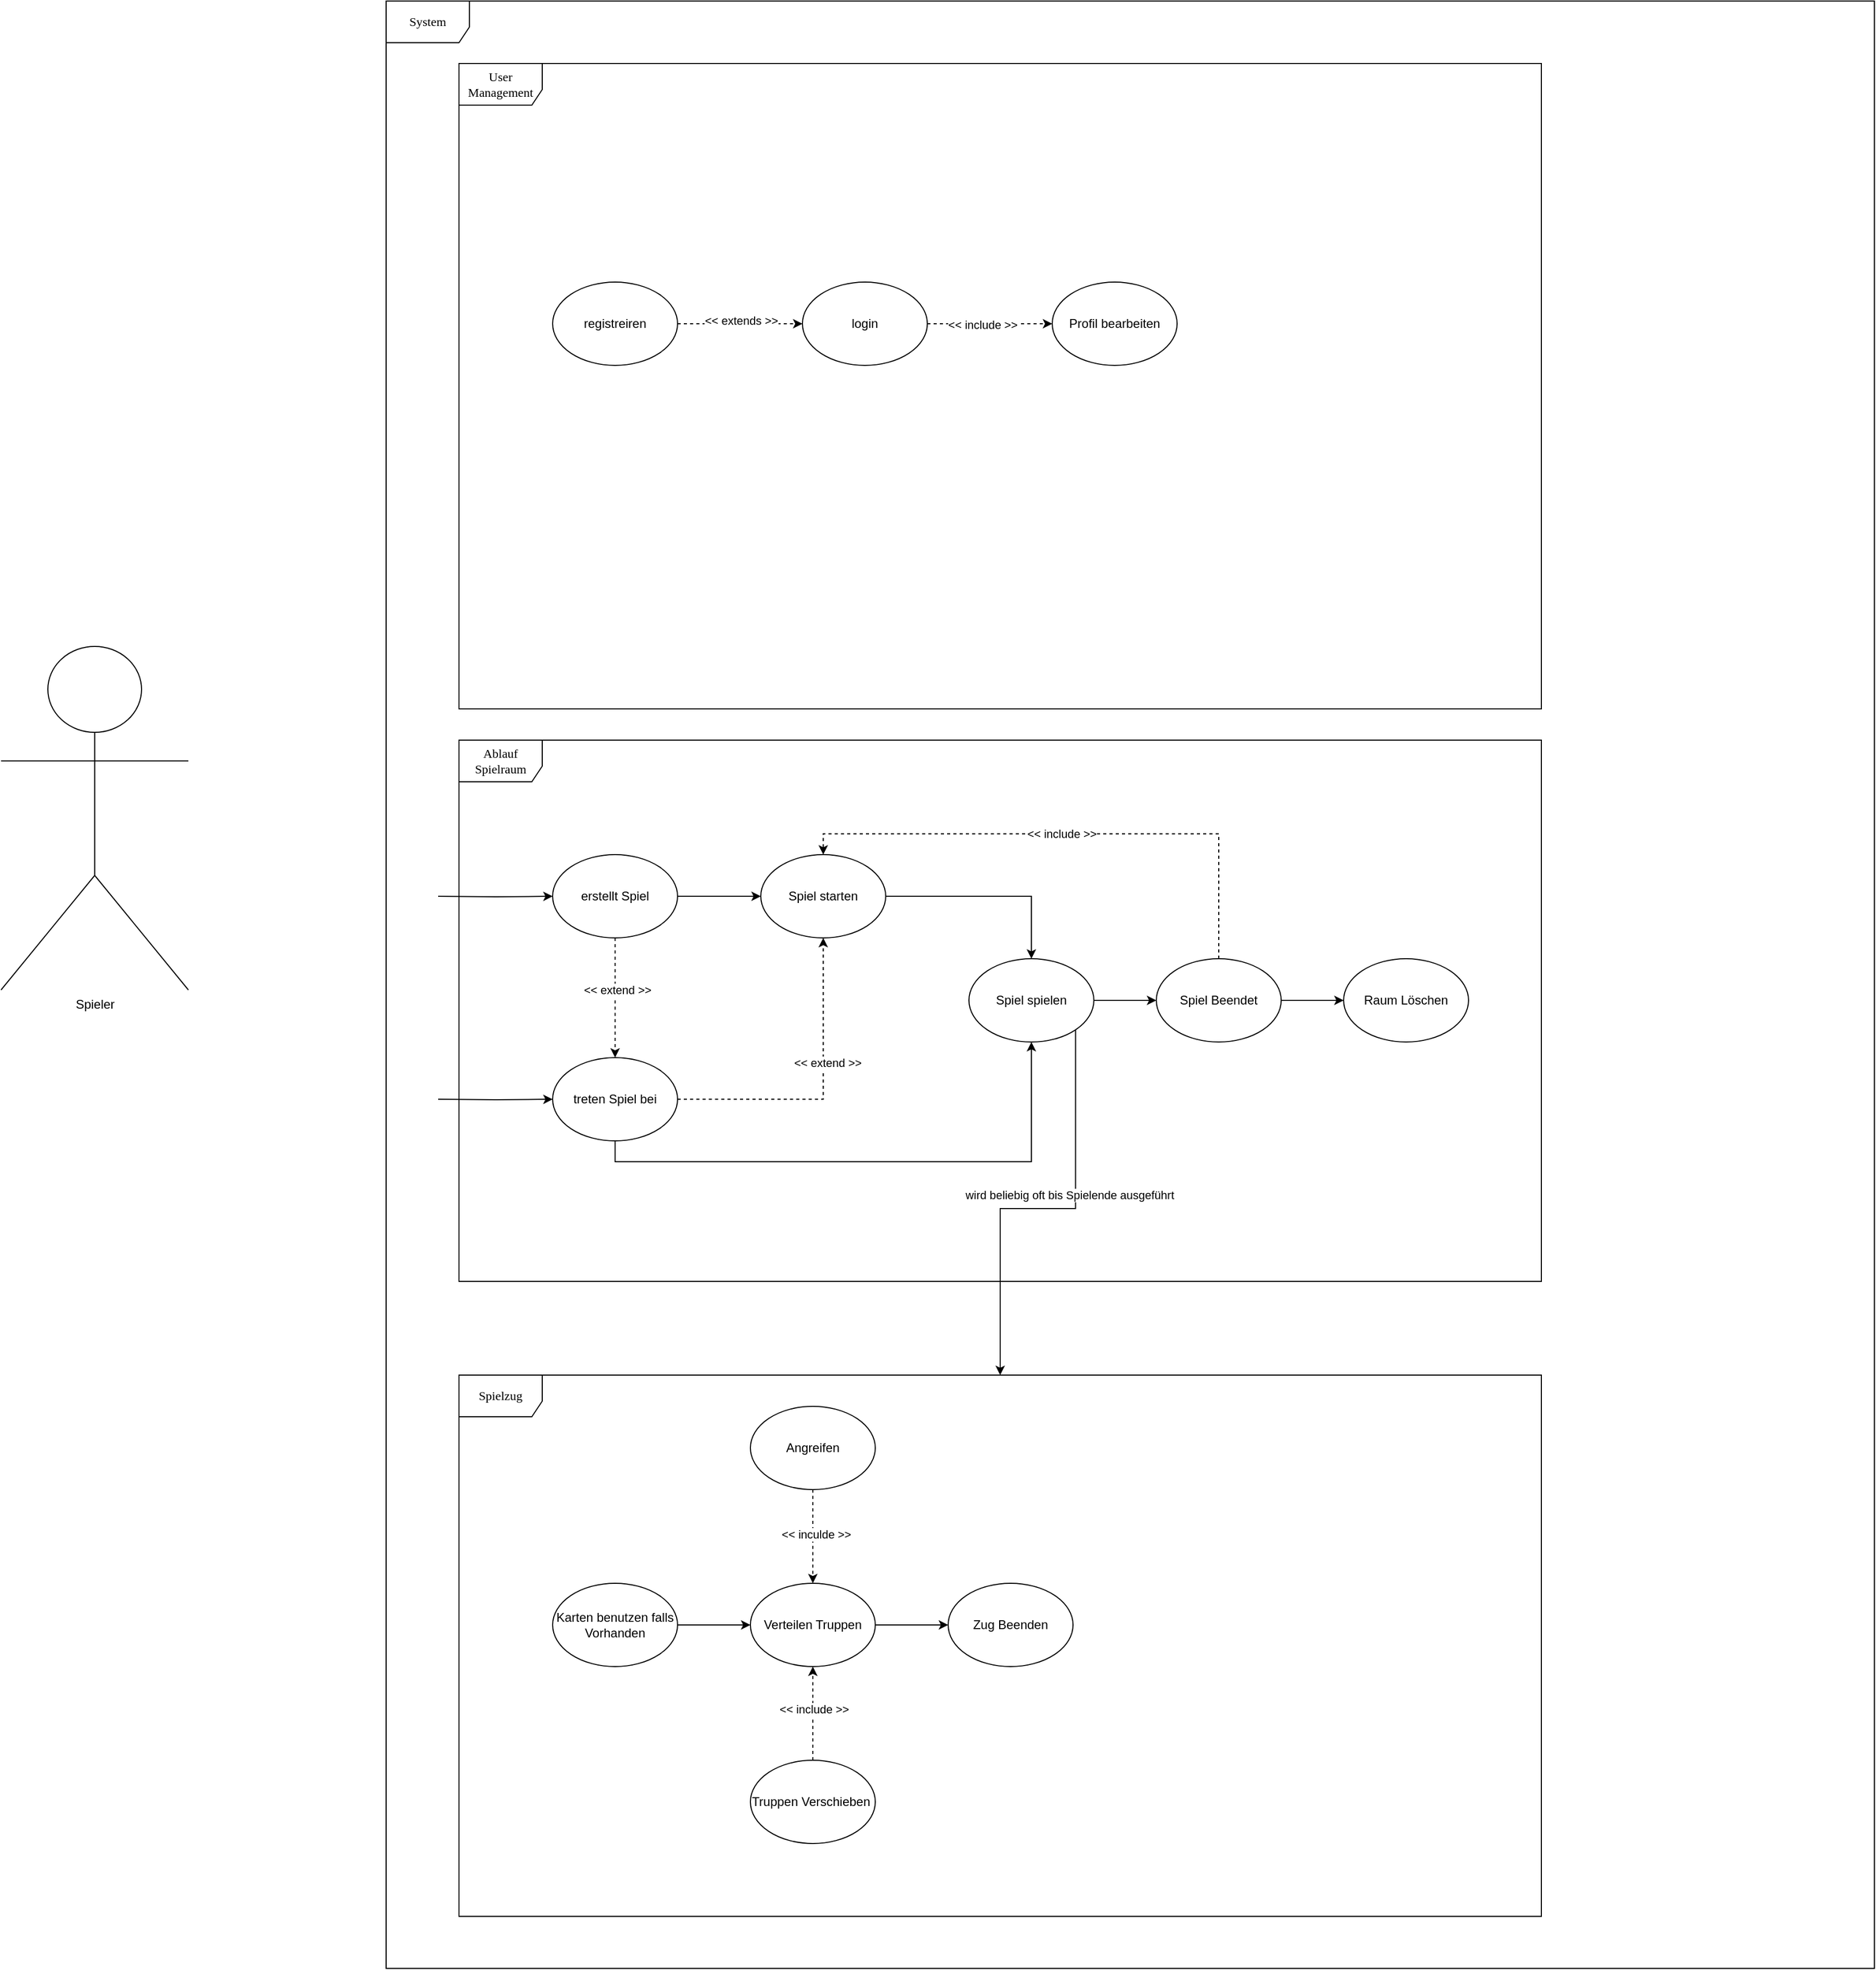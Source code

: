 <mxfile version="28.2.6">
  <diagram name="Page-1" id="58cdce13-f638-feb5-8d6f-7d28b1aa9fa0">
    <mxGraphModel dx="3280" dy="1513" grid="1" gridSize="10" guides="1" tooltips="1" connect="1" arrows="1" fold="1" page="1" pageScale="1" pageWidth="1100" pageHeight="850" background="none" math="0" shadow="0">
      <root>
        <mxCell id="0" />
        <mxCell id="1" parent="0" />
        <mxCell id="a6ub64IX7jiLTefBfmLX-2" value="System" style="shape=umlFrame;whiteSpace=wrap;html=1;rounded=1;shadow=0;comic=0;labelBackgroundColor=none;strokeWidth=1;fontFamily=Verdana;fontSize=12;align=center;width=80;height=40;" vertex="1" parent="1">
          <mxGeometry x="-1000" y="-700" width="1430" height="1890" as="geometry" />
        </mxCell>
        <mxCell id="a6ub64IX7jiLTefBfmLX-3" value="User Management" style="shape=umlFrame;whiteSpace=wrap;html=1;rounded=1;shadow=0;comic=0;labelBackgroundColor=none;strokeWidth=1;fontFamily=Verdana;fontSize=12;align=center;width=80;height=40;" vertex="1" parent="1">
          <mxGeometry x="-930" y="-640" width="1040" height="620" as="geometry" />
        </mxCell>
        <mxCell id="2a3bc250acf0617d-8" value="Ablauf Spielraum" style="shape=umlFrame;whiteSpace=wrap;html=1;rounded=1;shadow=0;comic=0;labelBackgroundColor=none;strokeWidth=1;fontFamily=Verdana;fontSize=12;align=center;width=80;height=40;" parent="1" vertex="1">
          <mxGeometry x="-930" y="10" width="1040" height="520" as="geometry" />
        </mxCell>
        <mxCell id="WiuhCy6aGCA2IpkEdTE1-57" style="edgeStyle=orthogonalEdgeStyle;rounded=0;orthogonalLoop=1;jettySize=auto;html=1;" parent="1" target="WiuhCy6aGCA2IpkEdTE1-18" edge="1">
          <mxGeometry relative="1" as="geometry">
            <mxPoint x="-950.0" y="160" as="sourcePoint" />
          </mxGeometry>
        </mxCell>
        <mxCell id="WiuhCy6aGCA2IpkEdTE1-59" style="edgeStyle=orthogonalEdgeStyle;rounded=0;orthogonalLoop=1;jettySize=auto;html=1;" parent="1" target="WiuhCy6aGCA2IpkEdTE1-20" edge="1">
          <mxGeometry relative="1" as="geometry">
            <mxPoint x="-950.0" y="355" as="sourcePoint" />
          </mxGeometry>
        </mxCell>
        <mxCell id="WiuhCy6aGCA2IpkEdTE1-27" style="edgeStyle=orthogonalEdgeStyle;rounded=0;orthogonalLoop=1;jettySize=auto;html=1;entryX=0.5;entryY=0;entryDx=0;entryDy=0;dashed=1;" parent="1" source="WiuhCy6aGCA2IpkEdTE1-18" target="WiuhCy6aGCA2IpkEdTE1-20" edge="1">
          <mxGeometry relative="1" as="geometry" />
        </mxCell>
        <mxCell id="WiuhCy6aGCA2IpkEdTE1-28" value="&amp;lt;&amp;lt; extend &amp;gt;&amp;gt;" style="edgeLabel;html=1;align=center;verticalAlign=middle;resizable=0;points=[];" parent="WiuhCy6aGCA2IpkEdTE1-27" vertex="1" connectable="0">
          <mxGeometry x="-0.132" y="2" relative="1" as="geometry">
            <mxPoint as="offset" />
          </mxGeometry>
        </mxCell>
        <mxCell id="WiuhCy6aGCA2IpkEdTE1-29" style="edgeStyle=orthogonalEdgeStyle;rounded=0;orthogonalLoop=1;jettySize=auto;html=1;exitX=1;exitY=0.5;exitDx=0;exitDy=0;entryX=0;entryY=0.5;entryDx=0;entryDy=0;" parent="1" source="WiuhCy6aGCA2IpkEdTE1-18" target="WiuhCy6aGCA2IpkEdTE1-22" edge="1">
          <mxGeometry relative="1" as="geometry" />
        </mxCell>
        <mxCell id="WiuhCy6aGCA2IpkEdTE1-18" value="erstellt Spiel" style="ellipse;whiteSpace=wrap;html=1;" parent="1" vertex="1">
          <mxGeometry x="-840" y="120" width="120" height="80" as="geometry" />
        </mxCell>
        <mxCell id="WiuhCy6aGCA2IpkEdTE1-30" style="edgeStyle=orthogonalEdgeStyle;rounded=0;orthogonalLoop=1;jettySize=auto;html=1;exitX=1;exitY=0.5;exitDx=0;exitDy=0;entryX=0.5;entryY=1;entryDx=0;entryDy=0;dashed=1;" parent="1" source="WiuhCy6aGCA2IpkEdTE1-20" target="WiuhCy6aGCA2IpkEdTE1-22" edge="1">
          <mxGeometry relative="1" as="geometry" />
        </mxCell>
        <mxCell id="WiuhCy6aGCA2IpkEdTE1-31" value="&amp;lt;&amp;lt; extend &amp;gt;&amp;gt;" style="edgeLabel;html=1;align=center;verticalAlign=middle;resizable=0;points=[];" parent="WiuhCy6aGCA2IpkEdTE1-30" vertex="1" connectable="0">
          <mxGeometry x="0.187" y="-4" relative="1" as="geometry">
            <mxPoint as="offset" />
          </mxGeometry>
        </mxCell>
        <mxCell id="WiuhCy6aGCA2IpkEdTE1-33" style="edgeStyle=orthogonalEdgeStyle;rounded=0;orthogonalLoop=1;jettySize=auto;html=1;exitX=0.5;exitY=1;exitDx=0;exitDy=0;entryX=0.5;entryY=1;entryDx=0;entryDy=0;" parent="1" source="WiuhCy6aGCA2IpkEdTE1-20" target="WiuhCy6aGCA2IpkEdTE1-32" edge="1">
          <mxGeometry relative="1" as="geometry" />
        </mxCell>
        <mxCell id="WiuhCy6aGCA2IpkEdTE1-20" value="treten Spiel bei" style="ellipse;whiteSpace=wrap;html=1;" parent="1" vertex="1">
          <mxGeometry x="-840" y="315" width="120" height="80" as="geometry" />
        </mxCell>
        <mxCell id="WiuhCy6aGCA2IpkEdTE1-34" style="edgeStyle=orthogonalEdgeStyle;rounded=0;orthogonalLoop=1;jettySize=auto;html=1;entryX=0.5;entryY=0;entryDx=0;entryDy=0;" parent="1" source="WiuhCy6aGCA2IpkEdTE1-22" target="WiuhCy6aGCA2IpkEdTE1-32" edge="1">
          <mxGeometry relative="1" as="geometry" />
        </mxCell>
        <mxCell id="WiuhCy6aGCA2IpkEdTE1-22" value="Spiel starten" style="ellipse;whiteSpace=wrap;html=1;" parent="1" vertex="1">
          <mxGeometry x="-640" y="120" width="120" height="80" as="geometry" />
        </mxCell>
        <mxCell id="WiuhCy6aGCA2IpkEdTE1-36" style="edgeStyle=orthogonalEdgeStyle;rounded=0;orthogonalLoop=1;jettySize=auto;html=1;exitX=1;exitY=0.5;exitDx=0;exitDy=0;entryX=0;entryY=0.5;entryDx=0;entryDy=0;" parent="1" source="WiuhCy6aGCA2IpkEdTE1-32" target="WiuhCy6aGCA2IpkEdTE1-35" edge="1">
          <mxGeometry relative="1" as="geometry" />
        </mxCell>
        <mxCell id="29csuXruxrDRJ8K2tKsN-2" style="edgeStyle=orthogonalEdgeStyle;rounded=0;orthogonalLoop=1;jettySize=auto;html=1;exitX=1;exitY=1;exitDx=0;exitDy=0;" parent="1" source="WiuhCy6aGCA2IpkEdTE1-32" target="WiuhCy6aGCA2IpkEdTE1-41" edge="1">
          <mxGeometry relative="1" as="geometry" />
        </mxCell>
        <mxCell id="29csuXruxrDRJ8K2tKsN-4" value="wird beliebig oft bis Spielende ausgeführt&amp;nbsp;" style="edgeLabel;html=1;align=center;verticalAlign=middle;resizable=0;points=[];" parent="29csuXruxrDRJ8K2tKsN-2" vertex="1" connectable="0">
          <mxGeometry x="-0.215" y="-5" relative="1" as="geometry">
            <mxPoint as="offset" />
          </mxGeometry>
        </mxCell>
        <mxCell id="WiuhCy6aGCA2IpkEdTE1-32" value="Spiel spielen" style="ellipse;whiteSpace=wrap;html=1;" parent="1" vertex="1">
          <mxGeometry x="-440" y="220" width="120" height="80" as="geometry" />
        </mxCell>
        <mxCell id="WiuhCy6aGCA2IpkEdTE1-37" style="edgeStyle=orthogonalEdgeStyle;rounded=0;orthogonalLoop=1;jettySize=auto;html=1;exitX=0.5;exitY=0;exitDx=0;exitDy=0;entryX=0.5;entryY=0;entryDx=0;entryDy=0;dashed=1;" parent="1" source="WiuhCy6aGCA2IpkEdTE1-35" target="WiuhCy6aGCA2IpkEdTE1-22" edge="1">
          <mxGeometry relative="1" as="geometry" />
        </mxCell>
        <mxCell id="WiuhCy6aGCA2IpkEdTE1-38" value="&amp;lt;&amp;lt; include &amp;gt;&amp;gt;" style="edgeLabel;html=1;align=center;verticalAlign=middle;resizable=0;points=[];" parent="WiuhCy6aGCA2IpkEdTE1-37" vertex="1" connectable="0">
          <mxGeometry x="0.042" relative="1" as="geometry">
            <mxPoint as="offset" />
          </mxGeometry>
        </mxCell>
        <mxCell id="WiuhCy6aGCA2IpkEdTE1-40" style="edgeStyle=orthogonalEdgeStyle;rounded=0;orthogonalLoop=1;jettySize=auto;html=1;exitX=1;exitY=0.5;exitDx=0;exitDy=0;entryX=0;entryY=0.5;entryDx=0;entryDy=0;" parent="1" source="WiuhCy6aGCA2IpkEdTE1-35" target="WiuhCy6aGCA2IpkEdTE1-39" edge="1">
          <mxGeometry relative="1" as="geometry" />
        </mxCell>
        <mxCell id="WiuhCy6aGCA2IpkEdTE1-35" value="Spiel Beendet" style="ellipse;whiteSpace=wrap;html=1;" parent="1" vertex="1">
          <mxGeometry x="-260" y="220" width="120" height="80" as="geometry" />
        </mxCell>
        <mxCell id="WiuhCy6aGCA2IpkEdTE1-39" value="Raum Löschen" style="ellipse;whiteSpace=wrap;html=1;" parent="1" vertex="1">
          <mxGeometry x="-80" y="220" width="120" height="80" as="geometry" />
        </mxCell>
        <mxCell id="WiuhCy6aGCA2IpkEdTE1-41" value="Spielzug" style="shape=umlFrame;whiteSpace=wrap;html=1;rounded=1;shadow=0;comic=0;labelBackgroundColor=none;strokeWidth=1;fontFamily=Verdana;fontSize=12;align=center;width=80;height=40;" parent="1" vertex="1">
          <mxGeometry x="-930" y="620" width="1040" height="520" as="geometry" />
        </mxCell>
        <mxCell id="WiuhCy6aGCA2IpkEdTE1-42" value="Spieler" style="shape=umlActor;verticalLabelPosition=bottom;verticalAlign=top;html=1;" parent="1" vertex="1">
          <mxGeometry x="-1370" y="-80" width="180" height="330" as="geometry" />
        </mxCell>
        <mxCell id="WiuhCy6aGCA2IpkEdTE1-46" style="edgeStyle=orthogonalEdgeStyle;rounded=0;orthogonalLoop=1;jettySize=auto;html=1;exitX=1;exitY=0.5;exitDx=0;exitDy=0;" parent="1" source="WiuhCy6aGCA2IpkEdTE1-43" target="WiuhCy6aGCA2IpkEdTE1-45" edge="1">
          <mxGeometry relative="1" as="geometry" />
        </mxCell>
        <mxCell id="WiuhCy6aGCA2IpkEdTE1-43" value="Karten benutzen falls Vorhanden" style="ellipse;whiteSpace=wrap;html=1;" parent="1" vertex="1">
          <mxGeometry x="-840" y="820" width="120" height="80" as="geometry" />
        </mxCell>
        <mxCell id="WiuhCy6aGCA2IpkEdTE1-48" style="edgeStyle=orthogonalEdgeStyle;rounded=0;orthogonalLoop=1;jettySize=auto;html=1;exitX=1;exitY=0.5;exitDx=0;exitDy=0;entryX=0;entryY=0.5;entryDx=0;entryDy=0;" parent="1" source="WiuhCy6aGCA2IpkEdTE1-45" target="WiuhCy6aGCA2IpkEdTE1-47" edge="1">
          <mxGeometry relative="1" as="geometry" />
        </mxCell>
        <mxCell id="WiuhCy6aGCA2IpkEdTE1-45" value="Verteilen Truppen" style="ellipse;whiteSpace=wrap;html=1;" parent="1" vertex="1">
          <mxGeometry x="-650" y="820" width="120" height="80" as="geometry" />
        </mxCell>
        <mxCell id="WiuhCy6aGCA2IpkEdTE1-47" value="Zug Beenden" style="ellipse;whiteSpace=wrap;html=1;" parent="1" vertex="1">
          <mxGeometry x="-460" y="820" width="120" height="80" as="geometry" />
        </mxCell>
        <mxCell id="WiuhCy6aGCA2IpkEdTE1-52" style="edgeStyle=orthogonalEdgeStyle;rounded=0;orthogonalLoop=1;jettySize=auto;html=1;entryX=0.5;entryY=1;entryDx=0;entryDy=0;dashed=1;" parent="1" source="WiuhCy6aGCA2IpkEdTE1-49" target="WiuhCy6aGCA2IpkEdTE1-45" edge="1">
          <mxGeometry relative="1" as="geometry" />
        </mxCell>
        <mxCell id="WiuhCy6aGCA2IpkEdTE1-56" value="&amp;lt;&amp;lt; include &amp;gt;&amp;gt;" style="edgeLabel;html=1;align=center;verticalAlign=middle;resizable=0;points=[];" parent="WiuhCy6aGCA2IpkEdTE1-52" vertex="1" connectable="0">
          <mxGeometry x="0.09" y="-1" relative="1" as="geometry">
            <mxPoint as="offset" />
          </mxGeometry>
        </mxCell>
        <mxCell id="WiuhCy6aGCA2IpkEdTE1-49" value="Truppen Verschieben&amp;nbsp;" style="ellipse;whiteSpace=wrap;html=1;" parent="1" vertex="1">
          <mxGeometry x="-650" y="990" width="120" height="80" as="geometry" />
        </mxCell>
        <mxCell id="WiuhCy6aGCA2IpkEdTE1-53" style="edgeStyle=orthogonalEdgeStyle;rounded=0;orthogonalLoop=1;jettySize=auto;html=1;exitX=0.5;exitY=1;exitDx=0;exitDy=0;dashed=1;" parent="1" source="WiuhCy6aGCA2IpkEdTE1-50" edge="1">
          <mxGeometry relative="1" as="geometry">
            <mxPoint x="-590" y="820" as="targetPoint" />
          </mxGeometry>
        </mxCell>
        <mxCell id="WiuhCy6aGCA2IpkEdTE1-54" value="&amp;lt;&amp;lt; inculde &amp;gt;&amp;gt;" style="edgeLabel;html=1;align=center;verticalAlign=middle;resizable=0;points=[];" parent="WiuhCy6aGCA2IpkEdTE1-53" vertex="1" connectable="0">
          <mxGeometry x="-0.055" y="3" relative="1" as="geometry">
            <mxPoint as="offset" />
          </mxGeometry>
        </mxCell>
        <mxCell id="WiuhCy6aGCA2IpkEdTE1-50" value="Angreifen" style="ellipse;whiteSpace=wrap;html=1;" parent="1" vertex="1">
          <mxGeometry x="-650" y="650" width="120" height="80" as="geometry" />
        </mxCell>
        <mxCell id="a6ub64IX7jiLTefBfmLX-15" style="edgeStyle=orthogonalEdgeStyle;rounded=0;orthogonalLoop=1;jettySize=auto;html=1;exitX=1;exitY=0.5;exitDx=0;exitDy=0;entryX=0;entryY=0.5;entryDx=0;entryDy=0;dashed=1;" edge="1" parent="1" source="a6ub64IX7jiLTefBfmLX-6" target="a6ub64IX7jiLTefBfmLX-9">
          <mxGeometry relative="1" as="geometry" />
        </mxCell>
        <mxCell id="a6ub64IX7jiLTefBfmLX-20" value="&amp;lt;&amp;lt; extends &amp;gt;&amp;gt;" style="edgeLabel;html=1;align=center;verticalAlign=middle;resizable=0;points=[];" vertex="1" connectable="0" parent="a6ub64IX7jiLTefBfmLX-15">
          <mxGeometry x="0.008" y="3" relative="1" as="geometry">
            <mxPoint as="offset" />
          </mxGeometry>
        </mxCell>
        <mxCell id="a6ub64IX7jiLTefBfmLX-6" value="registreiren" style="ellipse;whiteSpace=wrap;html=1;" vertex="1" parent="1">
          <mxGeometry x="-840" y="-430" width="120" height="80" as="geometry" />
        </mxCell>
        <mxCell id="a6ub64IX7jiLTefBfmLX-12" style="edgeStyle=orthogonalEdgeStyle;rounded=0;orthogonalLoop=1;jettySize=auto;html=1;exitX=1;exitY=0.5;exitDx=0;exitDy=0;entryX=0;entryY=0.5;entryDx=0;entryDy=0;dashed=1;align=right;" edge="1" parent="1" source="a6ub64IX7jiLTefBfmLX-9" target="a6ub64IX7jiLTefBfmLX-10">
          <mxGeometry relative="1" as="geometry" />
        </mxCell>
        <mxCell id="a6ub64IX7jiLTefBfmLX-19" value="&amp;lt;&amp;lt; include &amp;gt;&amp;gt;" style="edgeLabel;html=1;align=center;verticalAlign=middle;resizable=0;points=[];" vertex="1" connectable="0" parent="a6ub64IX7jiLTefBfmLX-12">
          <mxGeometry x="-0.128" y="-1" relative="1" as="geometry">
            <mxPoint as="offset" />
          </mxGeometry>
        </mxCell>
        <mxCell id="a6ub64IX7jiLTefBfmLX-9" value="login" style="ellipse;whiteSpace=wrap;html=1;" vertex="1" parent="1">
          <mxGeometry x="-600" y="-430" width="120" height="80" as="geometry" />
        </mxCell>
        <mxCell id="a6ub64IX7jiLTefBfmLX-10" value="Profil bearbeiten" style="ellipse;whiteSpace=wrap;html=1;" vertex="1" parent="1">
          <mxGeometry x="-360" y="-430" width="120" height="80" as="geometry" />
        </mxCell>
      </root>
    </mxGraphModel>
  </diagram>
</mxfile>

